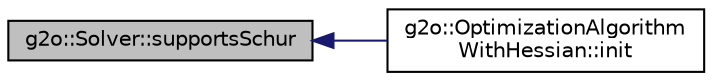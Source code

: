 digraph "g2o::Solver::supportsSchur"
{
  edge [fontname="Helvetica",fontsize="10",labelfontname="Helvetica",labelfontsize="10"];
  node [fontname="Helvetica",fontsize="10",shape=record];
  rankdir="LR";
  Node33 [label="g2o::Solver::supportsSchur",height=0.2,width=0.4,color="black", fillcolor="grey75", style="filled", fontcolor="black"];
  Node33 -> Node34 [dir="back",color="midnightblue",fontsize="10",style="solid",fontname="Helvetica"];
  Node34 [label="g2o::OptimizationAlgorithm\lWithHessian::init",height=0.2,width=0.4,color="black", fillcolor="white", style="filled",URL="$classg2o_1_1_optimization_algorithm_with_hessian.html#ae067a9c2961718dc8a37e3b8478b6d01"];
}
